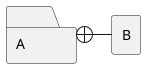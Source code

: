 @startuml
skinparam backgroundcolor transparent
hide circle
allow_mixing
skinparam classAttributeIconSize 0

folder A
rectangle B

A +-r- B
@enduml